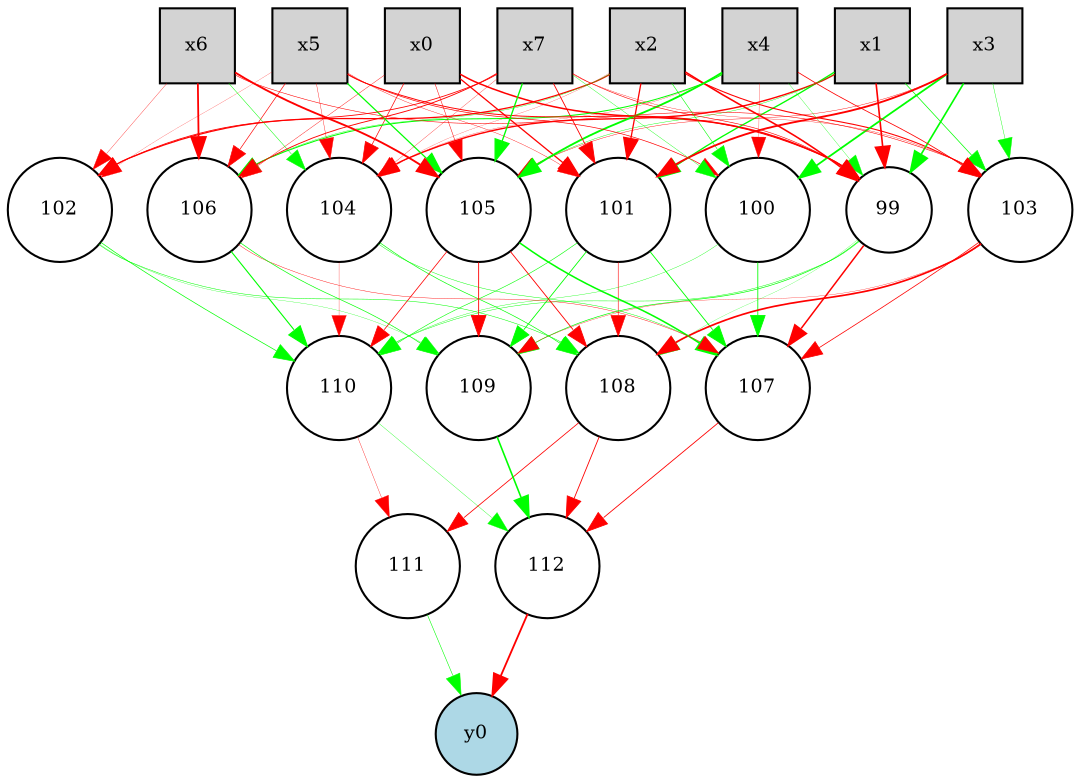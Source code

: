 digraph {
	node [fontsize=9 height=0.1 shape=circle width=0.1]
	x0 [fillcolor=lightgray height=0.5 shape=box style=filled width=0.5]
	x1 [fillcolor=lightgray height=0.5 shape=box style=filled width=0.5]
	x2 [fillcolor=lightgray height=0.5 shape=box style=filled width=0.5]
	x3 [fillcolor=lightgray height=0.5 shape=box style=filled width=0.5]
	x4 [fillcolor=lightgray height=0.5 shape=box style=filled width=0.5]
	x5 [fillcolor=lightgray height=0.5 shape=box style=filled width=0.5]
	x6 [fillcolor=lightgray height=0.5 shape=box style=filled width=0.5]
	x7 [fillcolor=lightgray height=0.5 shape=box style=filled width=0.5]
	y0 [fillcolor=lightblue style=filled]
	99 [fillcolor=white style=filled]
	100 [fillcolor=white style=filled]
	101 [fillcolor=white style=filled]
	102 [fillcolor=white style=filled]
	103 [fillcolor=white style=filled]
	104 [fillcolor=white style=filled]
	105 [fillcolor=white style=filled]
	106 [fillcolor=white style=filled]
	107 [fillcolor=white style=filled]
	108 [fillcolor=white style=filled]
	109 [fillcolor=white style=filled]
	110 [fillcolor=white style=filled]
	111 [fillcolor=white style=filled]
	112 [fillcolor=white style=filled]
	x7 -> 105 [color=green penwidth=0.6456067396164347 style=solid]
	x2 -> 106 [color=green penwidth=0.17801705705669185 style=solid]
	102 -> 109 [color=green penwidth=0.1319100804627668 style=solid]
	99 -> 110 [color=green penwidth=0.21494020561548322 style=solid]
	x6 -> 103 [color=red penwidth=0.2646273254304262 style=solid]
	108 -> 111 [color=red penwidth=0.3909136205555015 style=solid]
	x4 -> 103 [color=red penwidth=0.382790730558765 style=solid]
	x5 -> 106 [color=red penwidth=0.31601491809319776 style=solid]
	x6 -> 106 [color=red penwidth=0.8603091865062372 style=solid]
	110 -> 112 [color=green penwidth=0.16192409320007323 style=solid]
	x7 -> 103 [color=red penwidth=0.15525491107785633 style=solid]
	104 -> 110 [color=red penwidth=0.13054741618266835 style=solid]
	104 -> 108 [color=green penwidth=0.313907068525053 style=solid]
	102 -> 110 [color=green penwidth=0.33081284476029366 style=solid]
	101 -> 108 [color=red penwidth=0.27261287330287076 style=solid]
	x4 -> 104 [color=red penwidth=0.11645207357436602 style=solid]
	99 -> 107 [color=red penwidth=0.7198028520783378 style=solid]
	106 -> 107 [color=red penwidth=0.19603247631212503 style=solid]
	x1 -> 103 [color=green penwidth=0.34519664124359056 style=solid]
	x1 -> 99 [color=red penwidth=0.7817115790957689 style=solid]
	106 -> 109 [color=green penwidth=0.3197321907125794 style=solid]
	x5 -> 105 [color=green penwidth=0.5979390231652271 style=solid]
	105 -> 110 [color=red penwidth=0.37146522284857997 style=solid]
	107 -> 112 [color=red penwidth=0.41403778776827793 style=solid]
	x5 -> 99 [color=red penwidth=0.4670114370589471 style=solid]
	103 -> 107 [color=red penwidth=0.36479978696933246 style=solid]
	x4 -> 105 [color=green penwidth=0.9 style=solid]
	108 -> 112 [color=red penwidth=0.4154557366493917 style=solid]
	105 -> 107 [color=green penwidth=0.7417743896186441 style=solid]
	x5 -> 101 [color=red penwidth=0.17898186883671424 style=solid]
	103 -> 108 [color=red penwidth=0.8176675925367031 style=solid]
	105 -> 109 [color=red penwidth=0.42257839568584576 style=solid]
	102 -> 108 [color=green penwidth=0.24375977382073463 style=solid]
	101 -> 107 [color=green penwidth=0.4302724528853423 style=solid]
	x3 -> 100 [color=green penwidth=0.8628512040003427 style=solid]
	x2 -> 103 [color=red penwidth=0.5188887188151824 style=solid]
	x2 -> 102 [color=red penwidth=0.6062470388252924 style=solid]
	100 -> 110 [color=green penwidth=0.17131888948361676 style=solid]
	x3 -> 103 [color=green penwidth=0.19185416935556213 style=solid]
	x3 -> 101 [color=red penwidth=0.9 style=solid]
	x1 -> 104 [color=red penwidth=0.6769752304755873 style=solid]
	103 -> 109 [color=red penwidth=0.13963423314150084 style=solid]
	101 -> 109 [color=green penwidth=0.4075504633410161 style=solid]
	99 -> 109 [color=green penwidth=0.33012330757156116 style=solid]
	x0 -> 99 [color=red penwidth=0.7353634322421491 style=solid]
	x7 -> 101 [color=red penwidth=0.42366194196169293 style=solid]
	99 -> 108 [color=green penwidth=0.10927217909003449 style=solid]
	x5 -> 102 [color=red penwidth=0.10266425731453817 style=solid]
	111 -> y0 [color=green penwidth=0.2664784834894917 style=solid]
	x0 -> 106 [color=red penwidth=0.1923035848416194 style=solid]
	101 -> 110 [color=green penwidth=0.27897334786207484 style=solid]
	112 -> y0 [color=red penwidth=0.8743841969702744 style=solid]
	x1 -> 105 [color=green penwidth=0.1925995649629115 style=solid]
	x6 -> 104 [color=green penwidth=0.23432938926853306 style=solid]
	x2 -> 101 [color=red penwidth=0.6170433392105532 style=solid]
	x3 -> 105 [color=red penwidth=0.1967597197265215 style=solid]
	x5 -> 104 [color=red penwidth=0.17451855266140023 style=solid]
	x4 -> 99 [color=green penwidth=0.15225489872623993 style=solid]
	x7 -> 106 [color=red penwidth=0.44164324574693214 style=solid]
	106 -> 110 [color=green penwidth=0.5340951335605687 style=solid]
	x1 -> 101 [color=green penwidth=0.6348228053776747 style=solid]
	x2 -> 100 [color=green penwidth=0.2744759560764275 style=solid]
	100 -> 107 [color=green penwidth=0.4030176119630531 style=solid]
	x4 -> 106 [color=green penwidth=0.48575375156540745 style=solid]
	x5 -> 100 [color=red penwidth=0.32887751098286344 style=solid]
	104 -> 107 [color=green penwidth=0.2194215765316448 style=solid]
	109 -> 112 [color=green penwidth=0.7694855818906197 style=solid]
	x0 -> 105 [color=red penwidth=0.23685702503269865 style=solid]
	x6 -> 105 [color=red penwidth=0.9 style=solid]
	x7 -> 104 [color=red penwidth=0.14725535774722448 style=solid]
	x7 -> 99 [color=red penwidth=0.29368046562430616 style=solid]
	x6 -> 102 [color=red penwidth=0.15361812098454902 style=solid]
	x4 -> 100 [color=red penwidth=0.13352175609120012 style=solid]
	110 -> 111 [color=red penwidth=0.16828764553633307 style=solid]
	x0 -> 104 [color=red penwidth=0.3293481006954374 style=solid]
	x2 -> 104 [color=red penwidth=0.10543502206659544 style=solid]
	x2 -> 99 [color=red penwidth=0.7676502342328991 style=solid]
	x7 -> 102 [color=red penwidth=0.40434940944090236 style=solid]
	x7 -> 100 [color=green penwidth=0.1797572256602804 style=solid]
	x3 -> 99 [color=green penwidth=0.7941043948773095 style=solid]
	105 -> 108 [color=red penwidth=0.4235019729342365 style=solid]
	x0 -> 101 [color=red penwidth=0.6155881480572425 style=solid]
}
